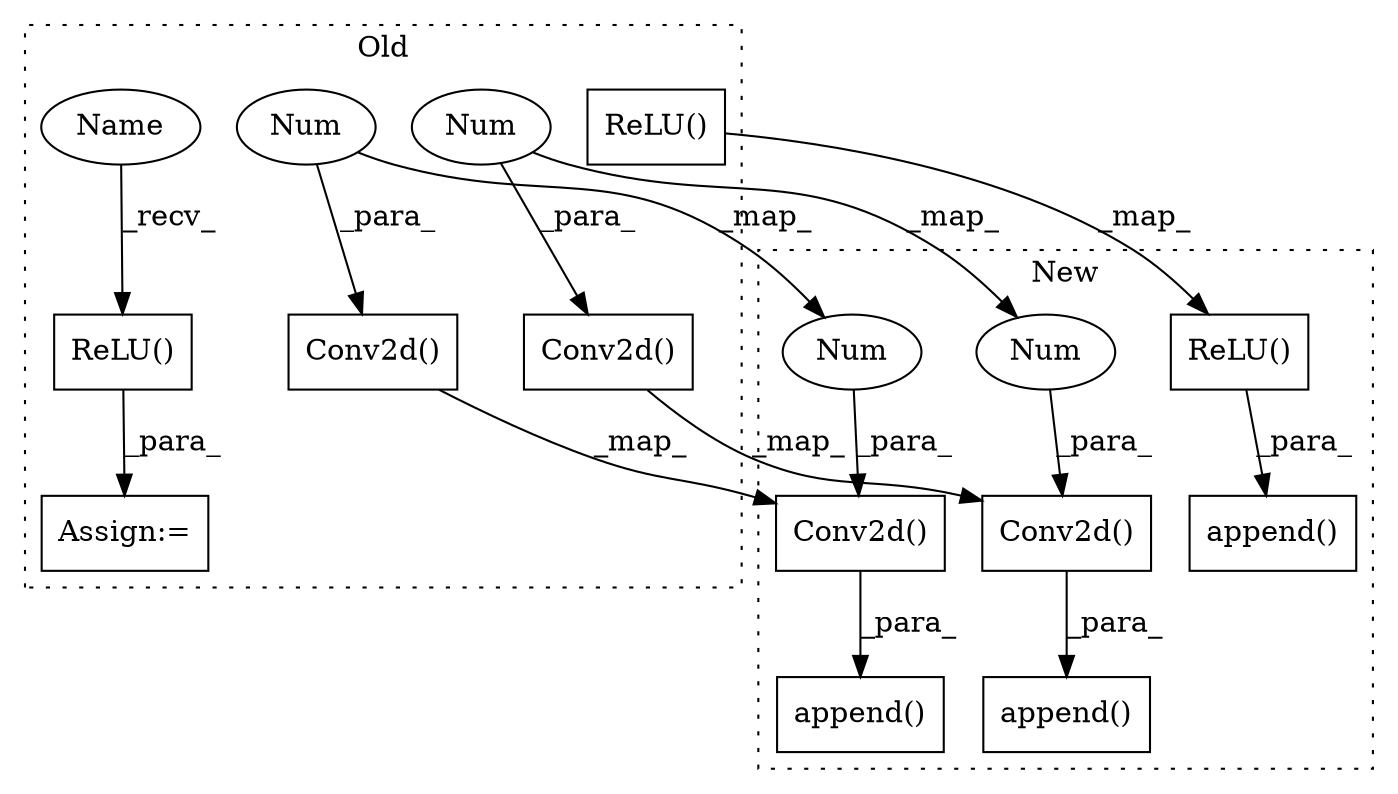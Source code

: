 digraph G {
subgraph cluster0 {
1 [label="ReLU()" a="75" s="1931" l="9" shape="box"];
3 [label="Assign:=" a="68" s="1893" l="3" shape="box"];
4 [label="Conv2d()" a="75" s="1743,1755" l="10,54" shape="box"];
7 [label="Num" a="76" s="1753" l="2" shape="ellipse"];
9 [label="Conv2d()" a="75" s="1608,1620" l="10,54" shape="box"];
11 [label="Num" a="76" s="1618" l="2" shape="ellipse"];
14 [label="ReLU()" a="75" s="1585" l="9" shape="box"];
16 [label="Name" a="87" s="1931" l="2" shape="ellipse"];
label = "Old";
style="dotted";
}
subgraph cluster1 {
2 [label="append()" a="75" s="2984,3185" l="27,10" shape="box"];
5 [label="Conv2d()" a="75" s="3042,3054" l="10,54" shape="box"];
6 [label="Num" a="76" s="3052" l="2" shape="ellipse"];
8 [label="Conv2d()" a="75" s="2820,2832" l="10,54" shape="box"];
10 [label="Num" a="76" s="2830" l="2" shape="ellipse"];
12 [label="append()" a="75" s="2762,2964" l="27,10" shape="box"];
13 [label="ReLU()" a="75" s="2719" l="9" shape="box"];
15 [label="append()" a="75" s="2490,2742" l="27,10" shape="box"];
label = "New";
style="dotted";
}
1 -> 3 [label="_para_"];
4 -> 5 [label="_map_"];
5 -> 2 [label="_para_"];
6 -> 5 [label="_para_"];
7 -> 4 [label="_para_"];
7 -> 6 [label="_map_"];
8 -> 12 [label="_para_"];
9 -> 8 [label="_map_"];
10 -> 8 [label="_para_"];
11 -> 10 [label="_map_"];
11 -> 9 [label="_para_"];
13 -> 15 [label="_para_"];
14 -> 13 [label="_map_"];
16 -> 1 [label="_recv_"];
}